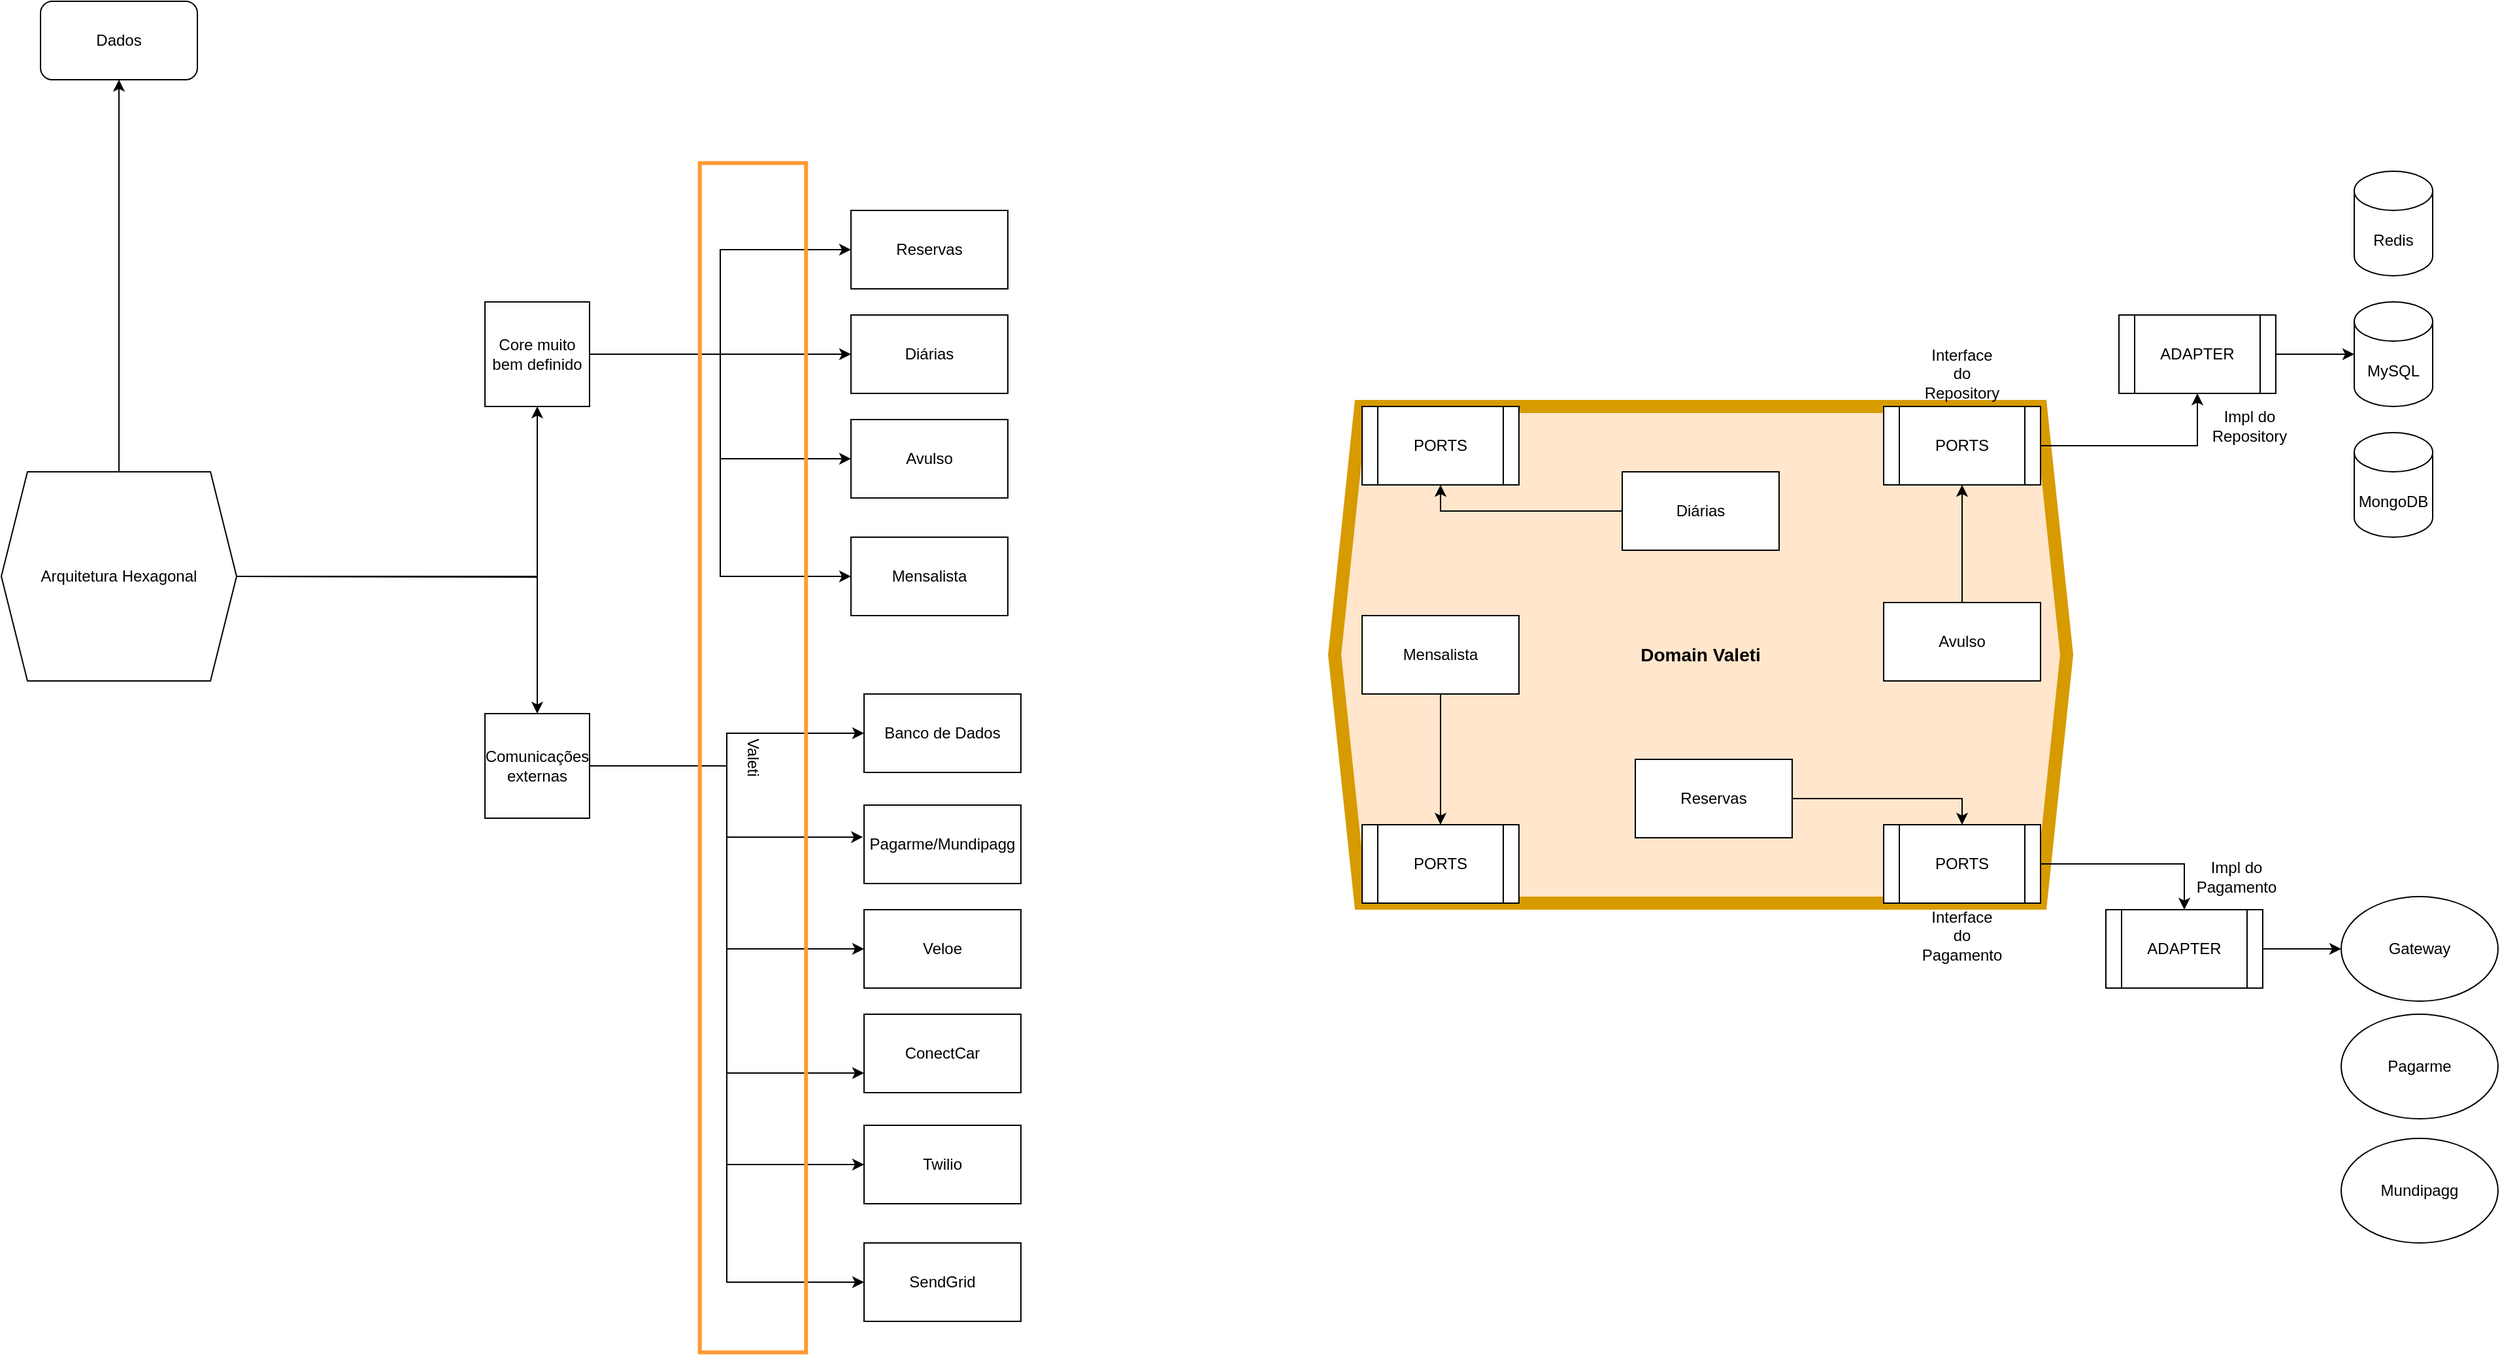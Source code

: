 <mxfile version="26.0.4">
  <diagram name="Página-1" id="LfbOlUPe-BQ44imm1VUP">
    <mxGraphModel dx="954" dy="545" grid="1" gridSize="10" guides="1" tooltips="1" connect="1" arrows="1" fold="1" page="1" pageScale="1" pageWidth="827" pageHeight="1169" math="0" shadow="0">
      <root>
        <mxCell id="0" />
        <mxCell id="1" parent="0" />
        <mxCell id="S1AVjksew2B80YAE8J_8-24" style="edgeStyle=orthogonalEdgeStyle;rounded=0;orthogonalLoop=1;jettySize=auto;html=1;entryX=-0.007;entryY=0.408;entryDx=0;entryDy=0;entryPerimeter=0;" parent="1" source="S1AVjksew2B80YAE8J_8-13" target="S1AVjksew2B80YAE8J_8-20" edge="1">
          <mxGeometry relative="1" as="geometry" />
        </mxCell>
        <mxCell id="S1AVjksew2B80YAE8J_8-5" style="edgeStyle=orthogonalEdgeStyle;rounded=0;orthogonalLoop=1;jettySize=auto;html=1;" parent="1" target="S1AVjksew2B80YAE8J_8-4" edge="1">
          <mxGeometry relative="1" as="geometry">
            <mxPoint x="200" y="480.059" as="sourcePoint" />
          </mxGeometry>
        </mxCell>
        <mxCell id="S1AVjksew2B80YAE8J_8-14" style="edgeStyle=orthogonalEdgeStyle;rounded=0;orthogonalLoop=1;jettySize=auto;html=1;exitX=1;exitY=0.5;exitDx=0;exitDy=0;" parent="1" source="S1AVjksew2B80YAE8J_8-34" target="S1AVjksew2B80YAE8J_8-13" edge="1">
          <mxGeometry relative="1" as="geometry">
            <mxPoint x="200" y="480.059" as="sourcePoint" />
          </mxGeometry>
        </mxCell>
        <mxCell id="S1AVjksew2B80YAE8J_8-6" style="edgeStyle=orthogonalEdgeStyle;rounded=0;orthogonalLoop=1;jettySize=auto;html=1;entryX=0;entryY=0.5;entryDx=0;entryDy=0;" parent="1" source="S1AVjksew2B80YAE8J_8-4" target="S1AVjksew2B80YAE8J_8-10" edge="1">
          <mxGeometry relative="1" as="geometry">
            <mxPoint x="550" y="430" as="targetPoint" />
          </mxGeometry>
        </mxCell>
        <mxCell id="S1AVjksew2B80YAE8J_8-27" style="edgeStyle=orthogonalEdgeStyle;rounded=0;orthogonalLoop=1;jettySize=auto;html=1;entryX=0;entryY=0.5;entryDx=0;entryDy=0;" parent="1" source="S1AVjksew2B80YAE8J_8-4" target="S1AVjksew2B80YAE8J_8-11" edge="1">
          <mxGeometry relative="1" as="geometry" />
        </mxCell>
        <mxCell id="S1AVjksew2B80YAE8J_8-28" style="edgeStyle=orthogonalEdgeStyle;rounded=0;orthogonalLoop=1;jettySize=auto;html=1;entryX=0;entryY=0.5;entryDx=0;entryDy=0;" parent="1" source="S1AVjksew2B80YAE8J_8-4" target="S1AVjksew2B80YAE8J_8-12" edge="1">
          <mxGeometry relative="1" as="geometry" />
        </mxCell>
        <mxCell id="S1AVjksew2B80YAE8J_8-29" style="edgeStyle=orthogonalEdgeStyle;rounded=0;orthogonalLoop=1;jettySize=auto;html=1;entryX=0;entryY=0.5;entryDx=0;entryDy=0;" parent="1" source="S1AVjksew2B80YAE8J_8-4" target="S1AVjksew2B80YAE8J_8-17" edge="1">
          <mxGeometry relative="1" as="geometry" />
        </mxCell>
        <mxCell id="S1AVjksew2B80YAE8J_8-4" value="Core muito bem definido" style="whiteSpace=wrap;html=1;aspect=fixed;" parent="1" vertex="1">
          <mxGeometry x="390" y="270" width="80" height="80" as="geometry" />
        </mxCell>
        <mxCell id="S1AVjksew2B80YAE8J_8-10" value="Reservas" style="rounded=0;whiteSpace=wrap;html=1;" parent="1" vertex="1">
          <mxGeometry x="670" y="200" width="120" height="60" as="geometry" />
        </mxCell>
        <mxCell id="S1AVjksew2B80YAE8J_8-11" value="Diárias" style="rounded=0;whiteSpace=wrap;html=1;" parent="1" vertex="1">
          <mxGeometry x="670" y="280" width="120" height="60" as="geometry" />
        </mxCell>
        <mxCell id="S1AVjksew2B80YAE8J_8-12" value="Avulso" style="rounded=0;whiteSpace=wrap;html=1;" parent="1" vertex="1">
          <mxGeometry x="670" y="360" width="120" height="60" as="geometry" />
        </mxCell>
        <mxCell id="S1AVjksew2B80YAE8J_8-25" style="edgeStyle=orthogonalEdgeStyle;rounded=0;orthogonalLoop=1;jettySize=auto;html=1;entryX=0;entryY=0.5;entryDx=0;entryDy=0;" parent="1" source="S1AVjksew2B80YAE8J_8-13" target="S1AVjksew2B80YAE8J_8-21" edge="1">
          <mxGeometry relative="1" as="geometry" />
        </mxCell>
        <mxCell id="S1AVjksew2B80YAE8J_8-26" style="edgeStyle=orthogonalEdgeStyle;rounded=0;orthogonalLoop=1;jettySize=auto;html=1;entryX=0;entryY=0.75;entryDx=0;entryDy=0;" parent="1" source="S1AVjksew2B80YAE8J_8-13" target="S1AVjksew2B80YAE8J_8-22" edge="1">
          <mxGeometry relative="1" as="geometry" />
        </mxCell>
        <mxCell id="S1AVjksew2B80YAE8J_8-31" style="edgeStyle=orthogonalEdgeStyle;rounded=0;orthogonalLoop=1;jettySize=auto;html=1;entryX=0;entryY=0.5;entryDx=0;entryDy=0;" parent="1" source="S1AVjksew2B80YAE8J_8-13" target="S1AVjksew2B80YAE8J_8-30" edge="1">
          <mxGeometry relative="1" as="geometry" />
        </mxCell>
        <mxCell id="S1AVjksew2B80YAE8J_8-33" style="edgeStyle=orthogonalEdgeStyle;rounded=0;orthogonalLoop=1;jettySize=auto;html=1;entryX=0;entryY=0.5;entryDx=0;entryDy=0;" parent="1" source="S1AVjksew2B80YAE8J_8-13" target="S1AVjksew2B80YAE8J_8-32" edge="1">
          <mxGeometry relative="1" as="geometry" />
        </mxCell>
        <mxCell id="S1AVjksew2B80YAE8J_8-13" value="Comunicações externas" style="whiteSpace=wrap;html=1;aspect=fixed;" parent="1" vertex="1">
          <mxGeometry x="390" y="585" width="80" height="80" as="geometry" />
        </mxCell>
        <mxCell id="S1AVjksew2B80YAE8J_8-16" style="edgeStyle=orthogonalEdgeStyle;rounded=0;orthogonalLoop=1;jettySize=auto;html=1;entryX=0;entryY=0.5;entryDx=0;entryDy=0;" parent="1" source="S1AVjksew2B80YAE8J_8-13" target="S1AVjksew2B80YAE8J_8-19" edge="1">
          <mxGeometry relative="1" as="geometry">
            <mxPoint x="570" y="625" as="targetPoint" />
            <Array as="points">
              <mxPoint x="575" y="625" />
              <mxPoint x="575" y="600" />
            </Array>
          </mxGeometry>
        </mxCell>
        <mxCell id="S1AVjksew2B80YAE8J_8-17" value="Mensalista" style="rounded=0;whiteSpace=wrap;html=1;" parent="1" vertex="1">
          <mxGeometry x="670" y="450" width="120" height="60" as="geometry" />
        </mxCell>
        <mxCell id="S1AVjksew2B80YAE8J_8-18" value="Valeti" style="rounded=0;whiteSpace=wrap;html=1;rotation=90;fillColor=none;strokeColor=#FF9933;strokeWidth=3;" parent="1" vertex="1">
          <mxGeometry x="140" y="578.13" width="910" height="81.25" as="geometry" />
        </mxCell>
        <mxCell id="S1AVjksew2B80YAE8J_8-19" value="Banco de Dados" style="rounded=0;whiteSpace=wrap;html=1;" parent="1" vertex="1">
          <mxGeometry x="680" y="570" width="120" height="60" as="geometry" />
        </mxCell>
        <mxCell id="S1AVjksew2B80YAE8J_8-20" value="Pagarme/Mundipagg" style="rounded=0;whiteSpace=wrap;html=1;" parent="1" vertex="1">
          <mxGeometry x="680" y="655" width="120" height="60" as="geometry" />
        </mxCell>
        <mxCell id="S1AVjksew2B80YAE8J_8-21" value="Veloe" style="rounded=0;whiteSpace=wrap;html=1;" parent="1" vertex="1">
          <mxGeometry x="680" y="735" width="120" height="60" as="geometry" />
        </mxCell>
        <mxCell id="S1AVjksew2B80YAE8J_8-22" value="ConectCar" style="rounded=0;whiteSpace=wrap;html=1;" parent="1" vertex="1">
          <mxGeometry x="680" y="815" width="120" height="60" as="geometry" />
        </mxCell>
        <mxCell id="S1AVjksew2B80YAE8J_8-30" value="Twilio" style="rounded=0;whiteSpace=wrap;html=1;" parent="1" vertex="1">
          <mxGeometry x="680" y="900" width="120" height="60" as="geometry" />
        </mxCell>
        <mxCell id="S1AVjksew2B80YAE8J_8-32" value="SendGrid" style="rounded=0;whiteSpace=wrap;html=1;" parent="1" vertex="1">
          <mxGeometry x="680" y="990" width="120" height="60" as="geometry" />
        </mxCell>
        <mxCell id="S1AVjksew2B80YAE8J_8-36" style="edgeStyle=orthogonalEdgeStyle;rounded=0;orthogonalLoop=1;jettySize=auto;html=1;exitX=0.5;exitY=0;exitDx=0;exitDy=0;" parent="1" source="S1AVjksew2B80YAE8J_8-34" edge="1">
          <mxGeometry relative="1" as="geometry">
            <mxPoint x="110" y="100" as="targetPoint" />
          </mxGeometry>
        </mxCell>
        <mxCell id="S1AVjksew2B80YAE8J_8-34" value="Arquitetura Hexagonal" style="shape=hexagon;perimeter=hexagonPerimeter2;whiteSpace=wrap;html=1;fixedSize=1;" parent="1" vertex="1">
          <mxGeometry x="20" y="400" width="180" height="160" as="geometry" />
        </mxCell>
        <mxCell id="S1AVjksew2B80YAE8J_8-37" value="Dados" style="rounded=1;whiteSpace=wrap;html=1;" parent="1" vertex="1">
          <mxGeometry x="50" y="40" width="120" height="60" as="geometry" />
        </mxCell>
        <mxCell id="S1AVjksew2B80YAE8J_8-38" value="&lt;font style=&quot;font-size: 14px;&quot;&gt;&lt;b style=&quot;&quot;&gt;Domain Valeti&lt;/b&gt;&lt;/font&gt;" style="shape=hexagon;perimeter=hexagonPerimeter2;whiteSpace=wrap;html=1;fixedSize=1;fillColor=#ffe6cc;strokeColor=#d79b00;strokeWidth=10;" parent="1" vertex="1">
          <mxGeometry x="1040" y="350" width="560" height="380" as="geometry" />
        </mxCell>
        <mxCell id="S1AVjksew2B80YAE8J_8-47" style="edgeStyle=orthogonalEdgeStyle;rounded=0;orthogonalLoop=1;jettySize=auto;html=1;entryX=0.5;entryY=0;entryDx=0;entryDy=0;" parent="1" source="S1AVjksew2B80YAE8J_8-39" target="S1AVjksew2B80YAE8J_8-43" edge="1">
          <mxGeometry relative="1" as="geometry" />
        </mxCell>
        <mxCell id="S1AVjksew2B80YAE8J_8-39" value="Reservas" style="rounded=0;whiteSpace=wrap;html=1;" parent="1" vertex="1">
          <mxGeometry x="1270" y="620" width="120" height="60" as="geometry" />
        </mxCell>
        <mxCell id="S1AVjksew2B80YAE8J_8-50" style="edgeStyle=orthogonalEdgeStyle;rounded=0;orthogonalLoop=1;jettySize=auto;html=1;entryX=0.5;entryY=0;entryDx=0;entryDy=0;" parent="1" source="S1AVjksew2B80YAE8J_8-40" target="S1AVjksew2B80YAE8J_8-46" edge="1">
          <mxGeometry relative="1" as="geometry" />
        </mxCell>
        <mxCell id="S1AVjksew2B80YAE8J_8-40" value="Mensalista" style="rounded=0;whiteSpace=wrap;html=1;" parent="1" vertex="1">
          <mxGeometry x="1061" y="510" width="120" height="60" as="geometry" />
        </mxCell>
        <mxCell id="S1AVjksew2B80YAE8J_8-48" style="edgeStyle=orthogonalEdgeStyle;rounded=0;orthogonalLoop=1;jettySize=auto;html=1;entryX=0.5;entryY=1;entryDx=0;entryDy=0;" parent="1" source="S1AVjksew2B80YAE8J_8-41" target="S1AVjksew2B80YAE8J_8-45" edge="1">
          <mxGeometry relative="1" as="geometry" />
        </mxCell>
        <mxCell id="S1AVjksew2B80YAE8J_8-41" value="Avulso" style="rounded=0;whiteSpace=wrap;html=1;" parent="1" vertex="1">
          <mxGeometry x="1460" y="500" width="120" height="60" as="geometry" />
        </mxCell>
        <mxCell id="S1AVjksew2B80YAE8J_8-49" style="edgeStyle=orthogonalEdgeStyle;rounded=0;orthogonalLoop=1;jettySize=auto;html=1;entryX=0.5;entryY=1;entryDx=0;entryDy=0;" parent="1" source="S1AVjksew2B80YAE8J_8-42" target="S1AVjksew2B80YAE8J_8-44" edge="1">
          <mxGeometry relative="1" as="geometry" />
        </mxCell>
        <mxCell id="S1AVjksew2B80YAE8J_8-42" value="Diárias" style="rounded=0;whiteSpace=wrap;html=1;" parent="1" vertex="1">
          <mxGeometry x="1260" y="400" width="120" height="60" as="geometry" />
        </mxCell>
        <mxCell id="S1AVjksew2B80YAE8J_8-63" style="edgeStyle=orthogonalEdgeStyle;rounded=0;orthogonalLoop=1;jettySize=auto;html=1;" parent="1" source="S1AVjksew2B80YAE8J_8-43" target="S1AVjksew2B80YAE8J_8-62" edge="1">
          <mxGeometry relative="1" as="geometry" />
        </mxCell>
        <mxCell id="S1AVjksew2B80YAE8J_8-43" value="PORTS" style="shape=process;whiteSpace=wrap;html=1;backgroundOutline=1;" parent="1" vertex="1">
          <mxGeometry x="1460" y="670" width="120" height="60" as="geometry" />
        </mxCell>
        <mxCell id="S1AVjksew2B80YAE8J_8-44" value="PORTS" style="shape=process;whiteSpace=wrap;html=1;backgroundOutline=1;" parent="1" vertex="1">
          <mxGeometry x="1061" y="350" width="120" height="60" as="geometry" />
        </mxCell>
        <mxCell id="S1AVjksew2B80YAE8J_8-55" style="edgeStyle=orthogonalEdgeStyle;rounded=0;orthogonalLoop=1;jettySize=auto;html=1;entryX=0.5;entryY=1;entryDx=0;entryDy=0;" parent="1" source="S1AVjksew2B80YAE8J_8-45" target="S1AVjksew2B80YAE8J_8-51" edge="1">
          <mxGeometry relative="1" as="geometry" />
        </mxCell>
        <mxCell id="S1AVjksew2B80YAE8J_8-45" value="PORTS" style="shape=process;whiteSpace=wrap;html=1;backgroundOutline=1;" parent="1" vertex="1">
          <mxGeometry x="1460" y="350" width="120" height="60" as="geometry" />
        </mxCell>
        <mxCell id="S1AVjksew2B80YAE8J_8-46" value="PORTS" style="shape=process;whiteSpace=wrap;html=1;backgroundOutline=1;" parent="1" vertex="1">
          <mxGeometry x="1061" y="670" width="120" height="60" as="geometry" />
        </mxCell>
        <mxCell id="S1AVjksew2B80YAE8J_8-51" value="ADAPTER" style="shape=process;whiteSpace=wrap;html=1;backgroundOutline=1;" parent="1" vertex="1">
          <mxGeometry x="1640" y="280" width="120" height="60" as="geometry" />
        </mxCell>
        <mxCell id="S1AVjksew2B80YAE8J_8-53" value="MySQL" style="shape=cylinder3;whiteSpace=wrap;html=1;boundedLbl=1;backgroundOutline=1;size=15;" parent="1" vertex="1">
          <mxGeometry x="1820" y="270" width="60" height="80" as="geometry" />
        </mxCell>
        <mxCell id="S1AVjksew2B80YAE8J_8-56" style="edgeStyle=orthogonalEdgeStyle;rounded=0;orthogonalLoop=1;jettySize=auto;html=1;entryX=0;entryY=0.5;entryDx=0;entryDy=0;entryPerimeter=0;" parent="1" source="S1AVjksew2B80YAE8J_8-51" target="S1AVjksew2B80YAE8J_8-53" edge="1">
          <mxGeometry relative="1" as="geometry" />
        </mxCell>
        <mxCell id="S1AVjksew2B80YAE8J_8-57" value="Interface do Repository" style="text;html=1;align=center;verticalAlign=middle;whiteSpace=wrap;rounded=0;" parent="1" vertex="1">
          <mxGeometry x="1490" y="310" width="60" height="30" as="geometry" />
        </mxCell>
        <mxCell id="S1AVjksew2B80YAE8J_8-58" value="Impl do Repository" style="text;html=1;align=center;verticalAlign=middle;whiteSpace=wrap;rounded=0;" parent="1" vertex="1">
          <mxGeometry x="1710" y="350" width="60" height="30" as="geometry" />
        </mxCell>
        <mxCell id="S1AVjksew2B80YAE8J_8-59" value="MongoDB" style="shape=cylinder3;whiteSpace=wrap;html=1;boundedLbl=1;backgroundOutline=1;size=15;" parent="1" vertex="1">
          <mxGeometry x="1820" y="370" width="60" height="80" as="geometry" />
        </mxCell>
        <mxCell id="S1AVjksew2B80YAE8J_8-60" value="Redis" style="shape=cylinder3;whiteSpace=wrap;html=1;boundedLbl=1;backgroundOutline=1;size=15;" parent="1" vertex="1">
          <mxGeometry x="1820" y="170" width="60" height="80" as="geometry" />
        </mxCell>
        <mxCell id="S1AVjksew2B80YAE8J_8-67" style="edgeStyle=orthogonalEdgeStyle;rounded=0;orthogonalLoop=1;jettySize=auto;html=1;entryX=0;entryY=0.5;entryDx=0;entryDy=0;" parent="1" source="S1AVjksew2B80YAE8J_8-62" target="S1AVjksew2B80YAE8J_8-64" edge="1">
          <mxGeometry relative="1" as="geometry" />
        </mxCell>
        <mxCell id="S1AVjksew2B80YAE8J_8-62" value="ADAPTER" style="shape=process;whiteSpace=wrap;html=1;backgroundOutline=1;" parent="1" vertex="1">
          <mxGeometry x="1630" y="735" width="120" height="60" as="geometry" />
        </mxCell>
        <mxCell id="S1AVjksew2B80YAE8J_8-64" value="Gateway" style="ellipse;whiteSpace=wrap;html=1;" parent="1" vertex="1">
          <mxGeometry x="1810" y="725" width="120" height="80" as="geometry" />
        </mxCell>
        <mxCell id="S1AVjksew2B80YAE8J_8-65" value="Interface do Pagamento" style="text;html=1;align=center;verticalAlign=middle;whiteSpace=wrap;rounded=0;" parent="1" vertex="1">
          <mxGeometry x="1490" y="740" width="60" height="30" as="geometry" />
        </mxCell>
        <mxCell id="S1AVjksew2B80YAE8J_8-66" value="Impl do Pagamento" style="text;html=1;align=center;verticalAlign=middle;whiteSpace=wrap;rounded=0;" parent="1" vertex="1">
          <mxGeometry x="1700" y="695" width="60" height="30" as="geometry" />
        </mxCell>
        <mxCell id="S1AVjksew2B80YAE8J_8-68" value="Pagarme" style="ellipse;whiteSpace=wrap;html=1;" parent="1" vertex="1">
          <mxGeometry x="1810" y="815" width="120" height="80" as="geometry" />
        </mxCell>
        <mxCell id="S1AVjksew2B80YAE8J_8-69" value="Mundipagg" style="ellipse;whiteSpace=wrap;html=1;" parent="1" vertex="1">
          <mxGeometry x="1810" y="910" width="120" height="80" as="geometry" />
        </mxCell>
      </root>
    </mxGraphModel>
  </diagram>
</mxfile>
